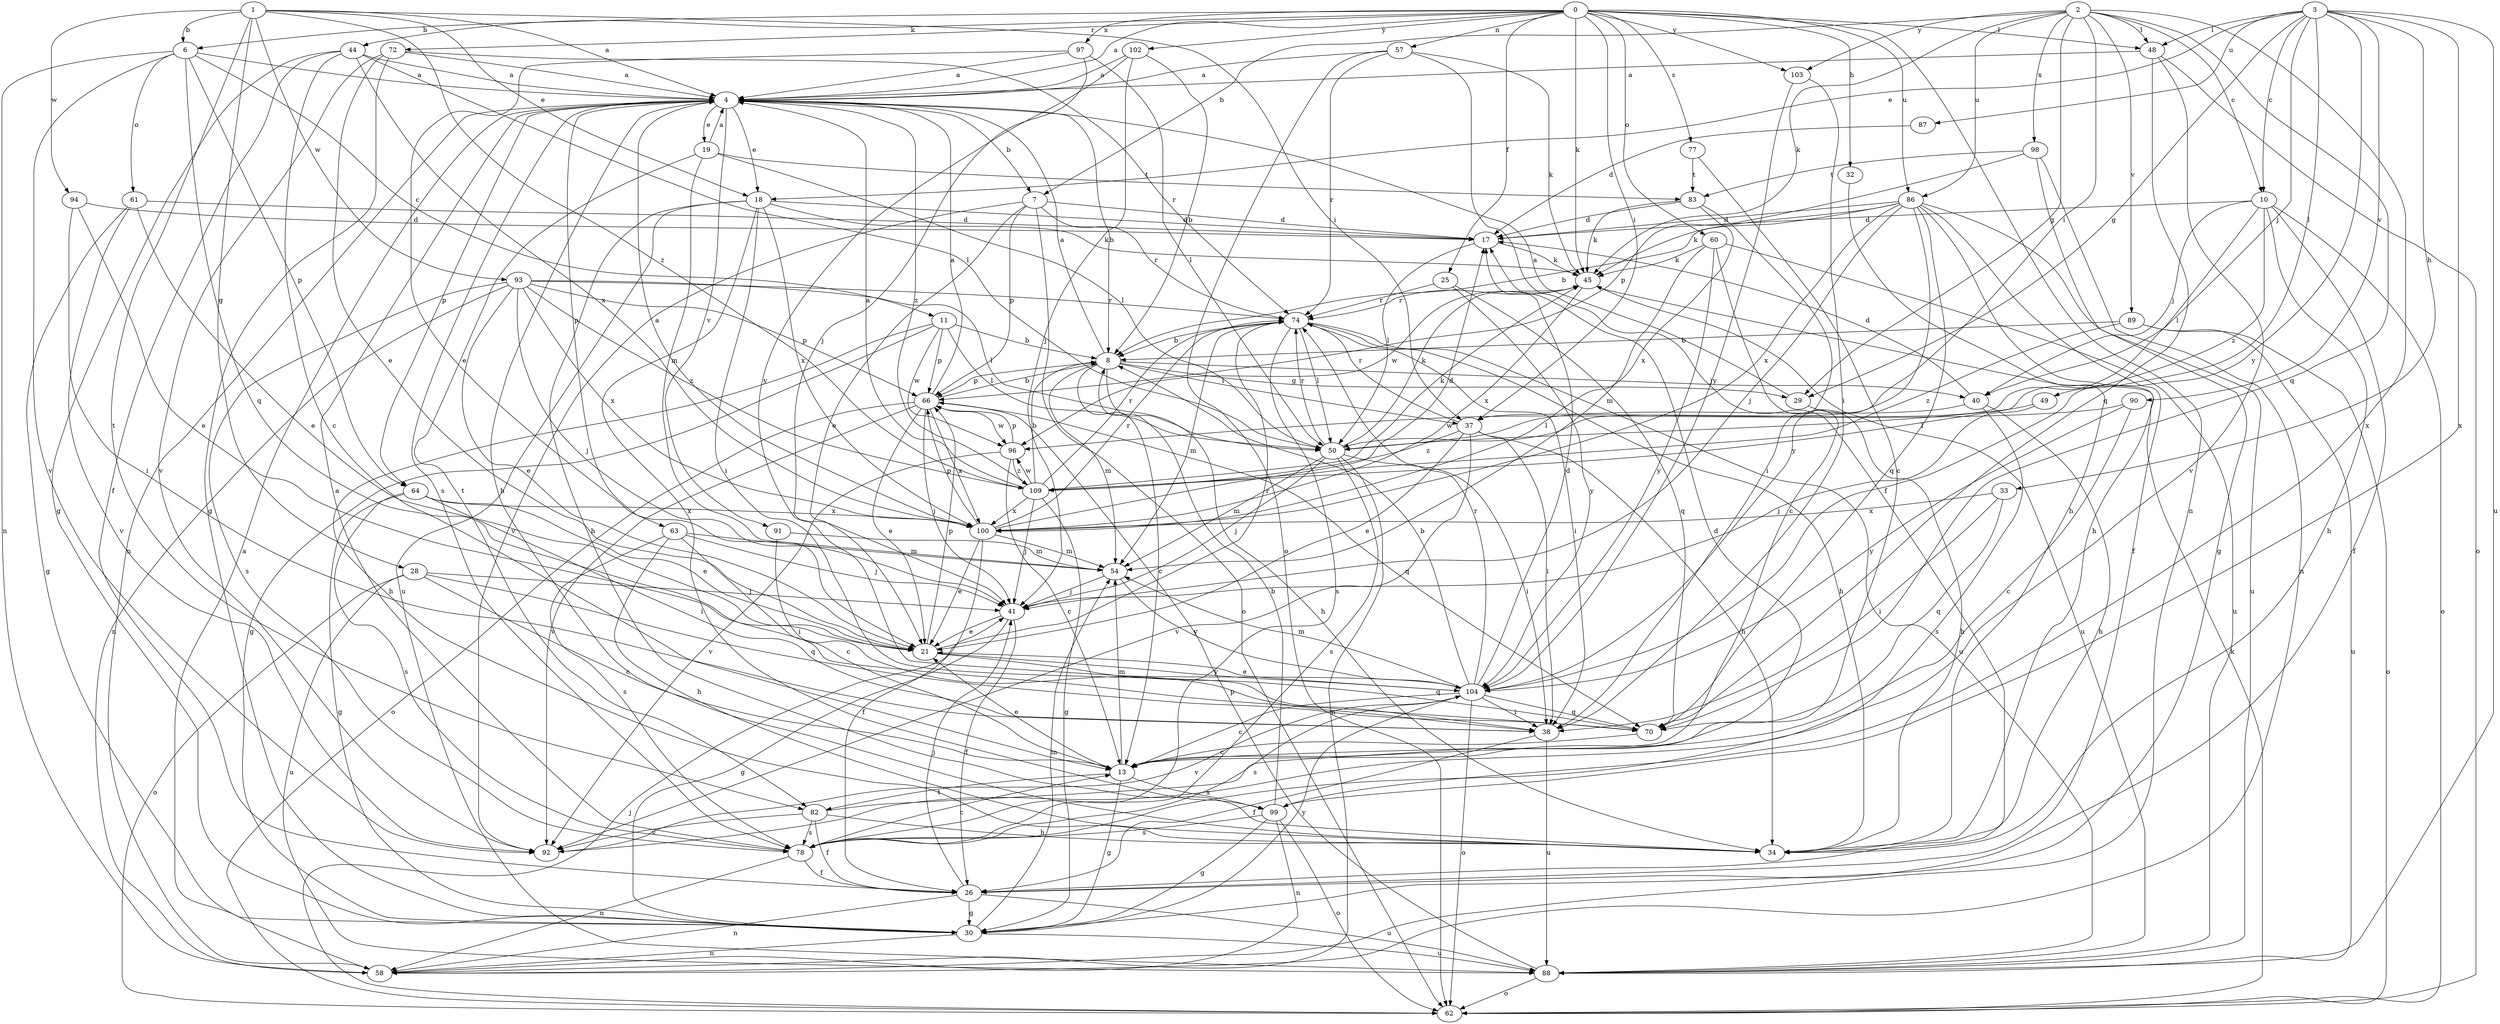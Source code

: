 strict digraph  {
0;
1;
2;
3;
4;
6;
7;
8;
10;
11;
13;
17;
18;
19;
21;
25;
26;
28;
29;
30;
32;
33;
34;
37;
38;
40;
41;
44;
45;
48;
49;
50;
54;
57;
58;
60;
61;
62;
63;
64;
66;
70;
72;
74;
77;
78;
82;
83;
86;
87;
88;
89;
90;
91;
92;
93;
94;
96;
97;
98;
99;
100;
102;
103;
104;
109;
0 -> 4  [label=a];
0 -> 6  [label=b];
0 -> 25  [label=f];
0 -> 32  [label=h];
0 -> 37  [label=i];
0 -> 44  [label=k];
0 -> 45  [label=k];
0 -> 48  [label=l];
0 -> 57  [label=n];
0 -> 58  [label=n];
0 -> 60  [label=o];
0 -> 72  [label=r];
0 -> 77  [label=s];
0 -> 86  [label=u];
0 -> 97  [label=x];
0 -> 102  [label=y];
0 -> 103  [label=y];
1 -> 4  [label=a];
1 -> 6  [label=b];
1 -> 18  [label=e];
1 -> 28  [label=g];
1 -> 37  [label=i];
1 -> 82  [label=t];
1 -> 93  [label=w];
1 -> 94  [label=w];
1 -> 109  [label=z];
2 -> 7  [label=b];
2 -> 10  [label=c];
2 -> 29  [label=g];
2 -> 37  [label=i];
2 -> 45  [label=k];
2 -> 48  [label=l];
2 -> 70  [label=q];
2 -> 86  [label=u];
2 -> 89  [label=v];
2 -> 98  [label=x];
2 -> 99  [label=x];
2 -> 103  [label=y];
3 -> 10  [label=c];
3 -> 18  [label=e];
3 -> 29  [label=g];
3 -> 33  [label=h];
3 -> 40  [label=j];
3 -> 48  [label=l];
3 -> 49  [label=l];
3 -> 87  [label=u];
3 -> 88  [label=u];
3 -> 90  [label=v];
3 -> 99  [label=x];
3 -> 104  [label=y];
4 -> 7  [label=b];
4 -> 8  [label=b];
4 -> 18  [label=e];
4 -> 19  [label=e];
4 -> 34  [label=h];
4 -> 58  [label=n];
4 -> 63  [label=p];
4 -> 64  [label=p];
4 -> 78  [label=s];
4 -> 91  [label=v];
4 -> 109  [label=z];
6 -> 4  [label=a];
6 -> 11  [label=c];
6 -> 58  [label=n];
6 -> 61  [label=o];
6 -> 64  [label=p];
6 -> 70  [label=q];
6 -> 92  [label=v];
7 -> 17  [label=d];
7 -> 21  [label=e];
7 -> 62  [label=o];
7 -> 66  [label=p];
7 -> 74  [label=r];
7 -> 92  [label=v];
8 -> 4  [label=a];
8 -> 13  [label=c];
8 -> 29  [label=g];
8 -> 34  [label=h];
8 -> 37  [label=i];
8 -> 40  [label=j];
8 -> 54  [label=m];
8 -> 66  [label=p];
10 -> 17  [label=d];
10 -> 26  [label=f];
10 -> 34  [label=h];
10 -> 40  [label=j];
10 -> 50  [label=l];
10 -> 62  [label=o];
10 -> 109  [label=z];
11 -> 8  [label=b];
11 -> 30  [label=g];
11 -> 34  [label=h];
11 -> 50  [label=l];
11 -> 66  [label=p];
11 -> 96  [label=w];
13 -> 21  [label=e];
13 -> 30  [label=g];
13 -> 54  [label=m];
13 -> 82  [label=t];
13 -> 99  [label=x];
17 -> 45  [label=k];
17 -> 50  [label=l];
18 -> 17  [label=d];
18 -> 34  [label=h];
18 -> 38  [label=i];
18 -> 45  [label=k];
18 -> 88  [label=u];
18 -> 99  [label=x];
18 -> 100  [label=x];
19 -> 4  [label=a];
19 -> 50  [label=l];
19 -> 54  [label=m];
19 -> 82  [label=t];
19 -> 83  [label=t];
21 -> 66  [label=p];
21 -> 70  [label=q];
21 -> 74  [label=r];
21 -> 104  [label=y];
25 -> 70  [label=q];
25 -> 74  [label=r];
25 -> 104  [label=y];
26 -> 30  [label=g];
26 -> 41  [label=j];
26 -> 58  [label=n];
26 -> 88  [label=u];
28 -> 13  [label=c];
28 -> 41  [label=j];
28 -> 62  [label=o];
28 -> 70  [label=q];
28 -> 88  [label=u];
29 -> 4  [label=a];
29 -> 34  [label=h];
30 -> 54  [label=m];
30 -> 58  [label=n];
30 -> 88  [label=u];
30 -> 104  [label=y];
32 -> 34  [label=h];
33 -> 38  [label=i];
33 -> 70  [label=q];
33 -> 100  [label=x];
37 -> 21  [label=e];
37 -> 34  [label=h];
37 -> 38  [label=i];
37 -> 74  [label=r];
37 -> 92  [label=v];
37 -> 109  [label=z];
38 -> 26  [label=f];
38 -> 88  [label=u];
40 -> 17  [label=d];
40 -> 34  [label=h];
40 -> 50  [label=l];
40 -> 78  [label=s];
41 -> 21  [label=e];
41 -> 26  [label=f];
41 -> 30  [label=g];
44 -> 4  [label=a];
44 -> 13  [label=c];
44 -> 26  [label=f];
44 -> 30  [label=g];
44 -> 50  [label=l];
44 -> 100  [label=x];
45 -> 74  [label=r];
45 -> 88  [label=u];
45 -> 96  [label=w];
45 -> 100  [label=x];
48 -> 4  [label=a];
48 -> 62  [label=o];
48 -> 70  [label=q];
48 -> 92  [label=v];
49 -> 41  [label=j];
49 -> 50  [label=l];
50 -> 38  [label=i];
50 -> 41  [label=j];
50 -> 45  [label=k];
50 -> 54  [label=m];
50 -> 58  [label=n];
50 -> 74  [label=r];
50 -> 78  [label=s];
54 -> 41  [label=j];
54 -> 104  [label=y];
57 -> 4  [label=a];
57 -> 26  [label=f];
57 -> 45  [label=k];
57 -> 62  [label=o];
57 -> 74  [label=r];
58 -> 4  [label=a];
60 -> 13  [label=c];
60 -> 45  [label=k];
60 -> 54  [label=m];
60 -> 88  [label=u];
60 -> 104  [label=y];
61 -> 17  [label=d];
61 -> 21  [label=e];
61 -> 30  [label=g];
61 -> 92  [label=v];
62 -> 41  [label=j];
62 -> 45  [label=k];
63 -> 13  [label=c];
63 -> 34  [label=h];
63 -> 41  [label=j];
63 -> 54  [label=m];
63 -> 78  [label=s];
64 -> 21  [label=e];
64 -> 30  [label=g];
64 -> 38  [label=i];
64 -> 78  [label=s];
64 -> 100  [label=x];
66 -> 4  [label=a];
66 -> 8  [label=b];
66 -> 21  [label=e];
66 -> 41  [label=j];
66 -> 62  [label=o];
66 -> 70  [label=q];
66 -> 92  [label=v];
66 -> 96  [label=w];
66 -> 100  [label=x];
70 -> 13  [label=c];
72 -> 4  [label=a];
72 -> 21  [label=e];
72 -> 30  [label=g];
72 -> 74  [label=r];
72 -> 92  [label=v];
74 -> 8  [label=b];
74 -> 34  [label=h];
74 -> 38  [label=i];
74 -> 50  [label=l];
74 -> 54  [label=m];
74 -> 78  [label=s];
74 -> 88  [label=u];
77 -> 13  [label=c];
77 -> 83  [label=t];
78 -> 4  [label=a];
78 -> 13  [label=c];
78 -> 26  [label=f];
78 -> 58  [label=n];
82 -> 17  [label=d];
82 -> 26  [label=f];
82 -> 34  [label=h];
82 -> 78  [label=s];
82 -> 92  [label=v];
83 -> 17  [label=d];
83 -> 38  [label=i];
83 -> 45  [label=k];
83 -> 100  [label=x];
86 -> 8  [label=b];
86 -> 17  [label=d];
86 -> 26  [label=f];
86 -> 34  [label=h];
86 -> 41  [label=j];
86 -> 45  [label=k];
86 -> 70  [label=q];
86 -> 88  [label=u];
86 -> 100  [label=x];
86 -> 104  [label=y];
87 -> 17  [label=d];
88 -> 62  [label=o];
88 -> 66  [label=p];
89 -> 8  [label=b];
89 -> 62  [label=o];
89 -> 88  [label=u];
89 -> 109  [label=z];
90 -> 13  [label=c];
90 -> 96  [label=w];
90 -> 104  [label=y];
91 -> 38  [label=i];
91 -> 54  [label=m];
93 -> 21  [label=e];
93 -> 41  [label=j];
93 -> 50  [label=l];
93 -> 58  [label=n];
93 -> 66  [label=p];
93 -> 74  [label=r];
93 -> 78  [label=s];
93 -> 100  [label=x];
93 -> 109  [label=z];
94 -> 17  [label=d];
94 -> 21  [label=e];
94 -> 38  [label=i];
96 -> 13  [label=c];
96 -> 66  [label=p];
96 -> 92  [label=v];
96 -> 109  [label=z];
97 -> 4  [label=a];
97 -> 21  [label=e];
97 -> 41  [label=j];
97 -> 50  [label=l];
98 -> 30  [label=g];
98 -> 58  [label=n];
98 -> 66  [label=p];
98 -> 83  [label=t];
99 -> 8  [label=b];
99 -> 30  [label=g];
99 -> 58  [label=n];
99 -> 62  [label=o];
99 -> 78  [label=s];
100 -> 4  [label=a];
100 -> 17  [label=d];
100 -> 21  [label=e];
100 -> 26  [label=f];
100 -> 54  [label=m];
100 -> 66  [label=p];
100 -> 74  [label=r];
102 -> 4  [label=a];
102 -> 8  [label=b];
102 -> 41  [label=j];
102 -> 104  [label=y];
103 -> 38  [label=i];
103 -> 104  [label=y];
104 -> 8  [label=b];
104 -> 13  [label=c];
104 -> 17  [label=d];
104 -> 21  [label=e];
104 -> 38  [label=i];
104 -> 54  [label=m];
104 -> 62  [label=o];
104 -> 70  [label=q];
104 -> 74  [label=r];
104 -> 78  [label=s];
104 -> 92  [label=v];
109 -> 4  [label=a];
109 -> 8  [label=b];
109 -> 30  [label=g];
109 -> 41  [label=j];
109 -> 45  [label=k];
109 -> 74  [label=r];
109 -> 96  [label=w];
109 -> 100  [label=x];
}
